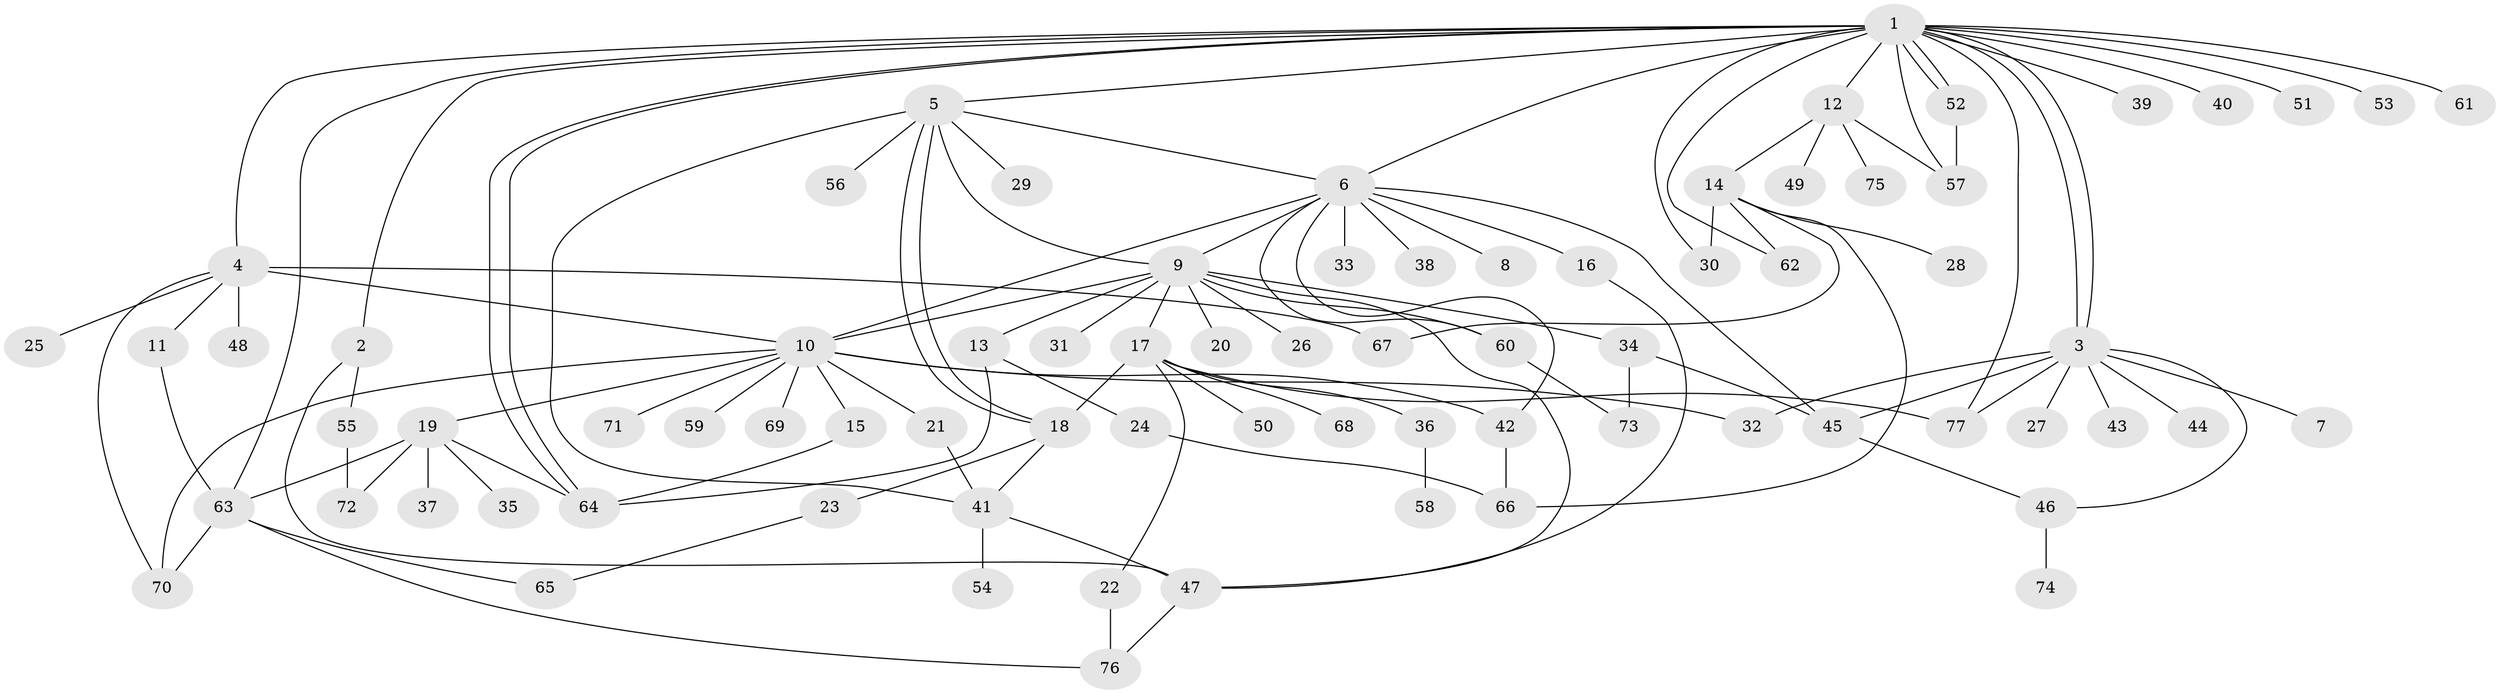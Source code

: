 // coarse degree distribution, {13: 0.02564102564102564, 3: 0.1282051282051282, 8: 0.07692307692307693, 9: 0.05128205128205128, 6: 0.02564102564102564, 1: 0.5128205128205128, 4: 0.05128205128205128, 7: 0.02564102564102564, 5: 0.07692307692307693, 2: 0.02564102564102564}
// Generated by graph-tools (version 1.1) at 2025/50/03/04/25 22:50:08]
// undirected, 77 vertices, 117 edges
graph export_dot {
  node [color=gray90,style=filled];
  1;
  2;
  3;
  4;
  5;
  6;
  7;
  8;
  9;
  10;
  11;
  12;
  13;
  14;
  15;
  16;
  17;
  18;
  19;
  20;
  21;
  22;
  23;
  24;
  25;
  26;
  27;
  28;
  29;
  30;
  31;
  32;
  33;
  34;
  35;
  36;
  37;
  38;
  39;
  40;
  41;
  42;
  43;
  44;
  45;
  46;
  47;
  48;
  49;
  50;
  51;
  52;
  53;
  54;
  55;
  56;
  57;
  58;
  59;
  60;
  61;
  62;
  63;
  64;
  65;
  66;
  67;
  68;
  69;
  70;
  71;
  72;
  73;
  74;
  75;
  76;
  77;
  1 -- 2;
  1 -- 3;
  1 -- 3;
  1 -- 4;
  1 -- 5;
  1 -- 6;
  1 -- 12;
  1 -- 30;
  1 -- 39;
  1 -- 40;
  1 -- 51;
  1 -- 52;
  1 -- 52;
  1 -- 53;
  1 -- 57;
  1 -- 61;
  1 -- 62;
  1 -- 63;
  1 -- 64;
  1 -- 64;
  1 -- 77;
  2 -- 47;
  2 -- 55;
  3 -- 7;
  3 -- 27;
  3 -- 32;
  3 -- 43;
  3 -- 44;
  3 -- 45;
  3 -- 46;
  3 -- 77;
  4 -- 10;
  4 -- 11;
  4 -- 25;
  4 -- 48;
  4 -- 67;
  4 -- 70;
  5 -- 6;
  5 -- 9;
  5 -- 18;
  5 -- 18;
  5 -- 29;
  5 -- 41;
  5 -- 56;
  6 -- 8;
  6 -- 9;
  6 -- 10;
  6 -- 16;
  6 -- 33;
  6 -- 38;
  6 -- 42;
  6 -- 45;
  6 -- 60;
  9 -- 10;
  9 -- 13;
  9 -- 17;
  9 -- 20;
  9 -- 26;
  9 -- 31;
  9 -- 34;
  9 -- 47;
  9 -- 60;
  10 -- 15;
  10 -- 19;
  10 -- 21;
  10 -- 32;
  10 -- 42;
  10 -- 59;
  10 -- 69;
  10 -- 70;
  10 -- 71;
  11 -- 63;
  12 -- 14;
  12 -- 49;
  12 -- 57;
  12 -- 75;
  13 -- 24;
  13 -- 64;
  14 -- 28;
  14 -- 30;
  14 -- 62;
  14 -- 66;
  14 -- 67;
  15 -- 64;
  16 -- 47;
  17 -- 18;
  17 -- 22;
  17 -- 36;
  17 -- 50;
  17 -- 68;
  17 -- 77;
  18 -- 23;
  18 -- 41;
  19 -- 35;
  19 -- 37;
  19 -- 63;
  19 -- 64;
  19 -- 72;
  21 -- 41;
  22 -- 76;
  23 -- 65;
  24 -- 66;
  34 -- 45;
  34 -- 73;
  36 -- 58;
  41 -- 47;
  41 -- 54;
  42 -- 66;
  45 -- 46;
  46 -- 74;
  47 -- 76;
  52 -- 57;
  55 -- 72;
  60 -- 73;
  63 -- 65;
  63 -- 70;
  63 -- 76;
}
